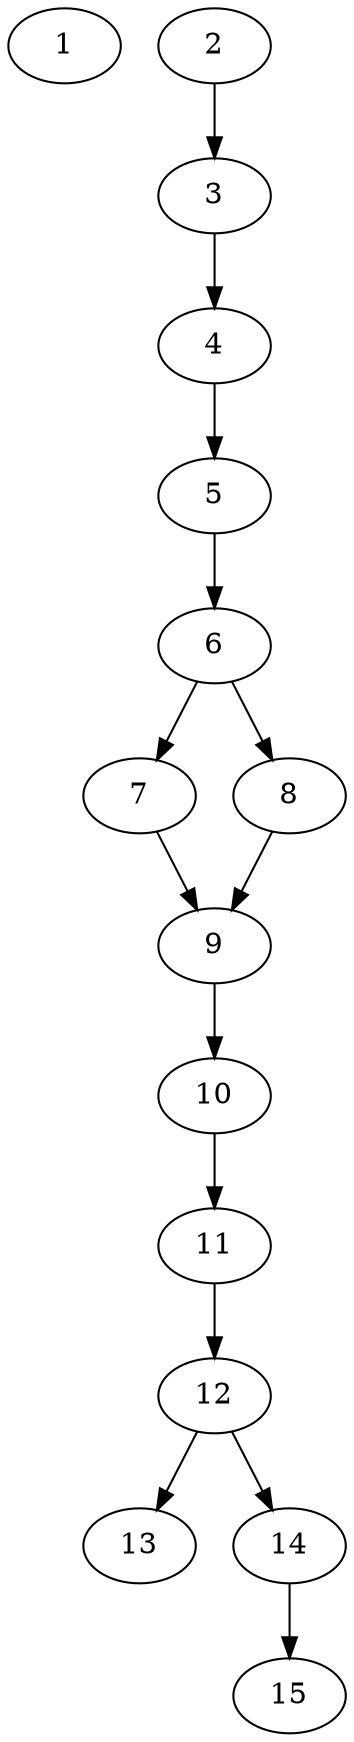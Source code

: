 // DAG automatically generated by daggen at Thu Oct  3 13:59:26 2019
// ./daggen --dot -n 15 --ccr 0.5 --fat 0.3 --regular 0.7 --density 0.9 --mindata 5242880 --maxdata 52428800 
digraph G {
  1 [size="80969728", alpha="0.05", expect_size="40484864"] 
  2 [size="35182592", alpha="0.20", expect_size="17591296"] 
  2 -> 3 [size ="17591296"]
  3 [size="24459264", alpha="0.19", expect_size="12229632"] 
  3 -> 4 [size ="12229632"]
  4 [size="93716480", alpha="0.17", expect_size="46858240"] 
  4 -> 5 [size ="46858240"]
  5 [size="83607552", alpha="0.07", expect_size="41803776"] 
  5 -> 6 [size ="41803776"]
  6 [size="101697536", alpha="0.05", expect_size="50848768"] 
  6 -> 7 [size ="50848768"]
  6 -> 8 [size ="50848768"]
  7 [size="92895232", alpha="0.06", expect_size="46447616"] 
  7 -> 9 [size ="46447616"]
  8 [size="20774912", alpha="0.15", expect_size="10387456"] 
  8 -> 9 [size ="10387456"]
  9 [size="95565824", alpha="0.01", expect_size="47782912"] 
  9 -> 10 [size ="47782912"]
  10 [size="17967104", alpha="0.17", expect_size="8983552"] 
  10 -> 11 [size ="8983552"]
  11 [size="98523136", alpha="0.08", expect_size="49261568"] 
  11 -> 12 [size ="49261568"]
  12 [size="27238400", alpha="0.12", expect_size="13619200"] 
  12 -> 13 [size ="13619200"]
  12 -> 14 [size ="13619200"]
  13 [size="27099136", alpha="0.16", expect_size="13549568"] 
  14 [size="21446656", alpha="0.08", expect_size="10723328"] 
  14 -> 15 [size ="10723328"]
  15 [size="102361088", alpha="0.16", expect_size="51180544"] 
}
